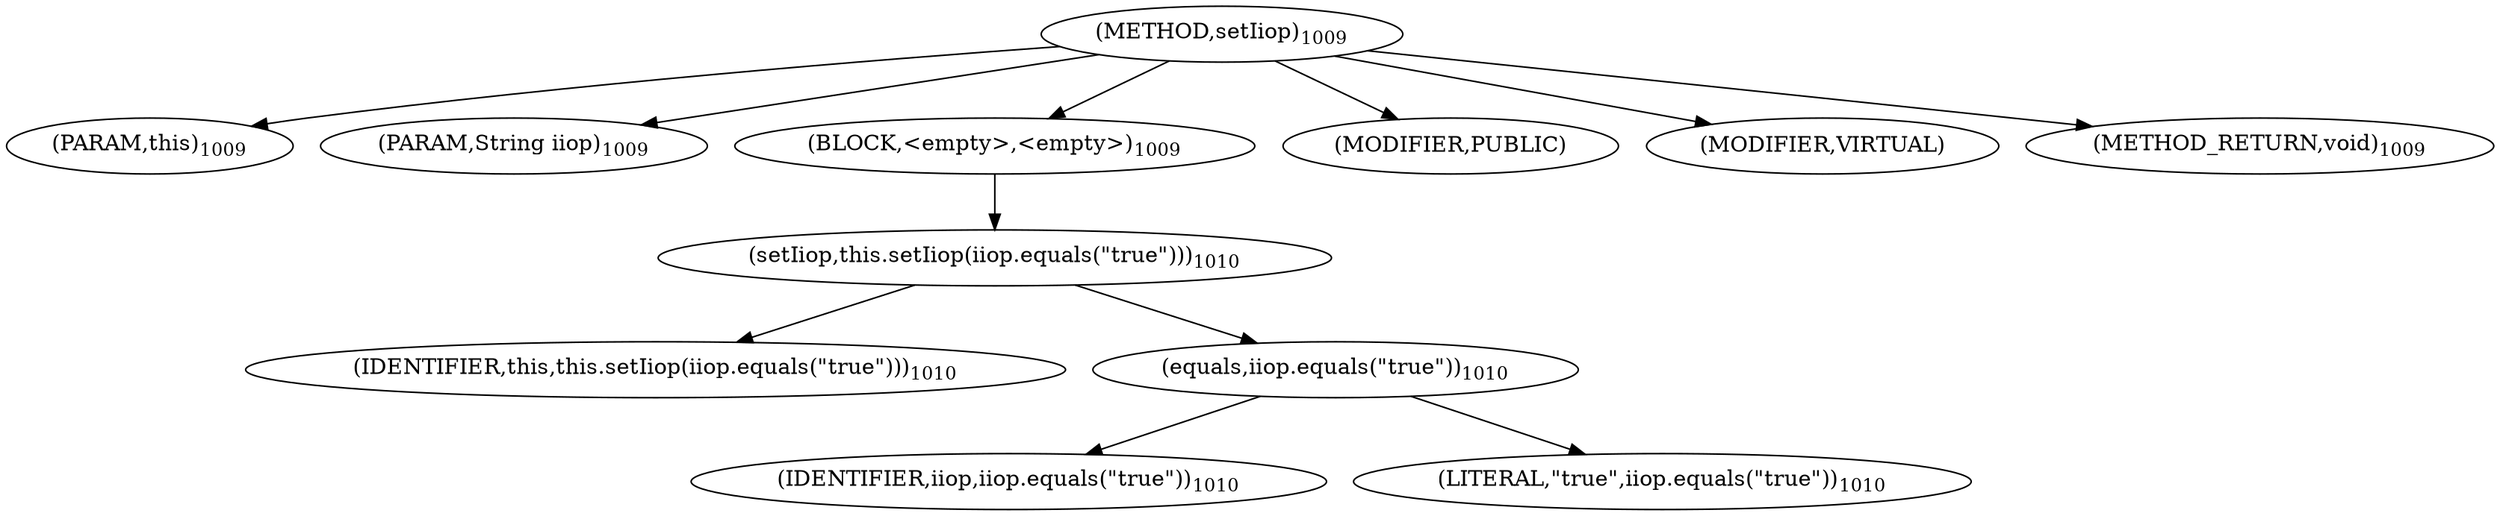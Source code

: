 digraph "setIiop" {  
"2338" [label = <(METHOD,setIiop)<SUB>1009</SUB>> ]
"126" [label = <(PARAM,this)<SUB>1009</SUB>> ]
"2339" [label = <(PARAM,String iiop)<SUB>1009</SUB>> ]
"2340" [label = <(BLOCK,&lt;empty&gt;,&lt;empty&gt;)<SUB>1009</SUB>> ]
"2341" [label = <(setIiop,this.setIiop(iiop.equals(&quot;true&quot;)))<SUB>1010</SUB>> ]
"125" [label = <(IDENTIFIER,this,this.setIiop(iiop.equals(&quot;true&quot;)))<SUB>1010</SUB>> ]
"2342" [label = <(equals,iiop.equals(&quot;true&quot;))<SUB>1010</SUB>> ]
"2343" [label = <(IDENTIFIER,iiop,iiop.equals(&quot;true&quot;))<SUB>1010</SUB>> ]
"2344" [label = <(LITERAL,&quot;true&quot;,iiop.equals(&quot;true&quot;))<SUB>1010</SUB>> ]
"2345" [label = <(MODIFIER,PUBLIC)> ]
"2346" [label = <(MODIFIER,VIRTUAL)> ]
"2347" [label = <(METHOD_RETURN,void)<SUB>1009</SUB>> ]
  "2338" -> "126" 
  "2338" -> "2339" 
  "2338" -> "2340" 
  "2338" -> "2345" 
  "2338" -> "2346" 
  "2338" -> "2347" 
  "2340" -> "2341" 
  "2341" -> "125" 
  "2341" -> "2342" 
  "2342" -> "2343" 
  "2342" -> "2344" 
}
